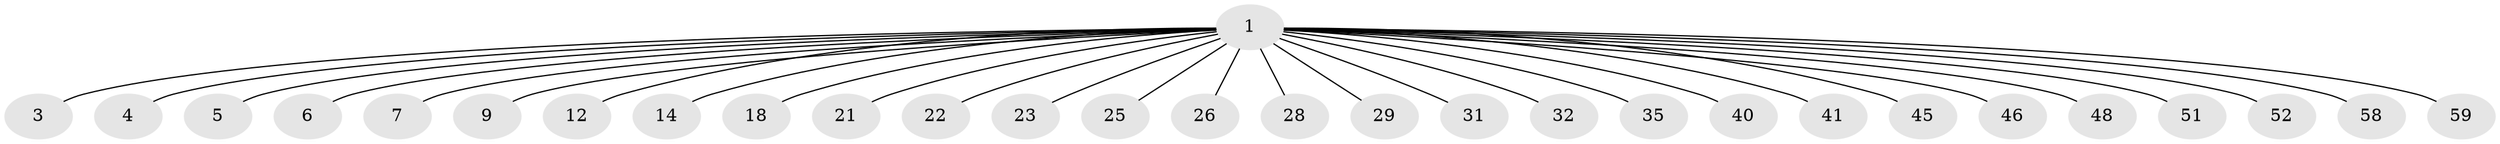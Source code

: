 // original degree distribution, {26: 0.01694915254237288, 5: 0.01694915254237288, 4: 0.01694915254237288, 3: 0.1016949152542373, 1: 0.6271186440677966, 2: 0.22033898305084745}
// Generated by graph-tools (version 1.1) at 2025/14/03/09/25 04:14:22]
// undirected, 29 vertices, 28 edges
graph export_dot {
graph [start="1"]
  node [color=gray90,style=filled];
  1 [super="+2+17"];
  3 [super="+15+19+36"];
  4 [super="+10+13"];
  5;
  6 [super="+8"];
  7 [super="+53"];
  9 [super="+20+16"];
  12;
  14;
  18;
  21;
  22 [super="+34+27"];
  23;
  25 [super="+50"];
  26 [super="+30"];
  28 [super="+42"];
  29;
  31;
  32;
  35;
  40;
  41 [super="+57"];
  45;
  46 [super="+56"];
  48;
  51;
  52;
  58;
  59;
  1 -- 4;
  1 -- 5;
  1 -- 6;
  1 -- 7;
  1 -- 12;
  1 -- 14;
  1 -- 18;
  1 -- 21;
  1 -- 22;
  1 -- 23;
  1 -- 25;
  1 -- 26;
  1 -- 28;
  1 -- 29;
  1 -- 31;
  1 -- 32;
  1 -- 40;
  1 -- 41;
  1 -- 45;
  1 -- 46;
  1 -- 48;
  1 -- 51;
  1 -- 58;
  1 -- 59;
  1 -- 3;
  1 -- 52;
  1 -- 35;
  1 -- 9;
}
